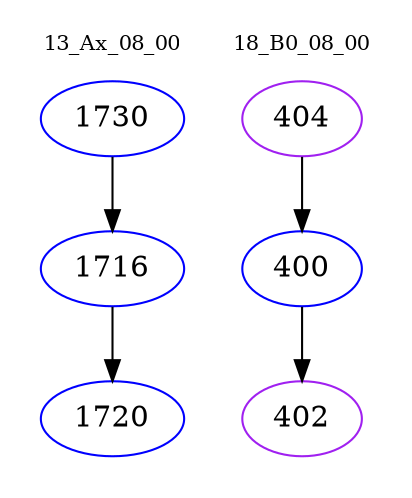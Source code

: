 digraph{
subgraph cluster_0 {
color = white
label = "13_Ax_08_00";
fontsize=10;
T0_1730 [label="1730", color="blue"]
T0_1730 -> T0_1716 [color="black"]
T0_1716 [label="1716", color="blue"]
T0_1716 -> T0_1720 [color="black"]
T0_1720 [label="1720", color="blue"]
}
subgraph cluster_1 {
color = white
label = "18_B0_08_00";
fontsize=10;
T1_404 [label="404", color="purple"]
T1_404 -> T1_400 [color="black"]
T1_400 [label="400", color="blue"]
T1_400 -> T1_402 [color="black"]
T1_402 [label="402", color="purple"]
}
}
